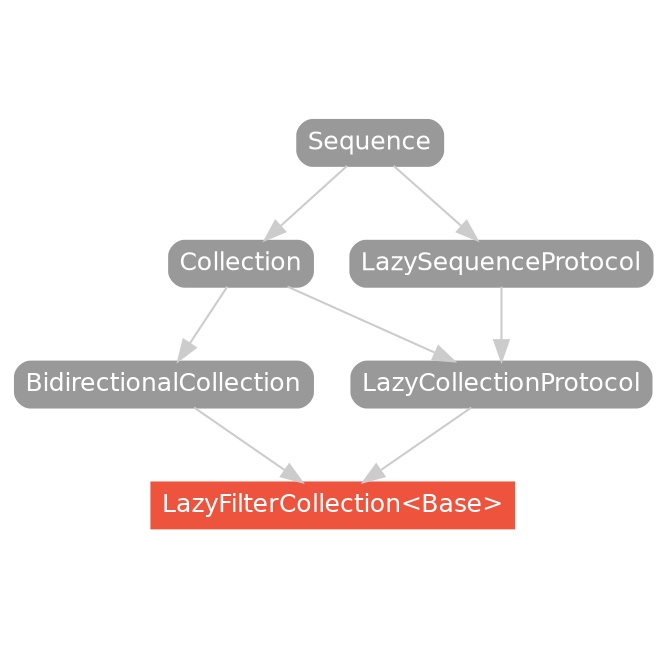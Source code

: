 strict digraph "LazyFilterCollection<Base> - Type Hierarchy - SwiftDoc.org" {
    pad="0.1,0.8"
    node [shape=box, style="filled,rounded", color="#999999", fillcolor="#999999", fontcolor=white, fontname=Helvetica, fontnames="Helvetica,sansserif", fontsize=12, margin="0.07,0.05", height="0.3"]
    edge [color="#cccccc"]
    "BidirectionalCollection" [URL="/protocol/BidirectionalCollection/hierarchy/"]
    "Collection" [URL="/protocol/Collection/hierarchy/"]
    "LazyCollectionProtocol" [URL="/protocol/LazyCollectionProtocol/hierarchy/"]
    "LazyFilterCollection<Base>" [URL="/type/LazyFilterCollection/", style="filled", fillcolor="#ee543d", color="#ee543d"]
    "LazySequenceProtocol" [URL="/protocol/LazySequenceProtocol/hierarchy/"]
    "Sequence" [URL="/protocol/Sequence/hierarchy/"]    "LazyCollectionProtocol" -> "LazyFilterCollection<Base>"
    "BidirectionalCollection" -> "LazyFilterCollection<Base>"
    "Collection" -> "LazyCollectionProtocol"
    "LazySequenceProtocol" -> "LazyCollectionProtocol"
    "Sequence" -> "Collection"
    "Sequence" -> "LazySequenceProtocol"
    "Collection" -> "BidirectionalCollection"
    "Sequence" -> "Collection"
    subgraph Types {
        rank = max; "LazyFilterCollection<Base>";
    }
}